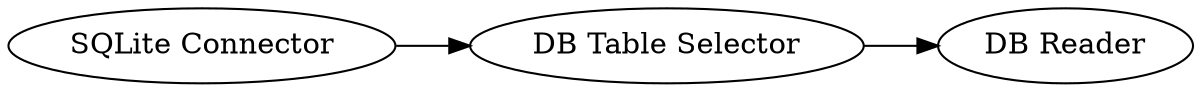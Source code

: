 digraph {
	22 [label="SQLite Connector"]
	23 [label="DB Table Selector"]
	24 [label="DB Reader"]
	22 -> 23
	23 -> 24
	rankdir=LR
}
